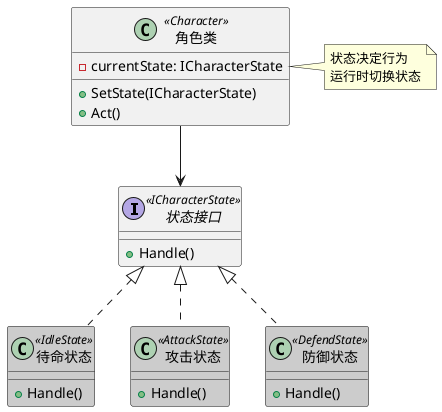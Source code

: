 @startuml
interface "状态接口" as ICharacterState <<ICharacterState>> {
  + Handle()
}

class "待命状态" as IdleState <<IdleState>> #cccccc {
  + Handle()
}

class "攻击状态" as AttackState <<AttackState>> #cccccc {
  + Handle()
}

class "防御状态" as DefendState <<DefendState>> #cccccc {
  + Handle()
}

class "角色类" as Character <<Character>> {
  - currentState: ICharacterState
  + SetState(ICharacterState)
  + Act()
}

ICharacterState <|.. IdleState
ICharacterState <|.. AttackState
ICharacterState <|.. DefendState
Character --> ICharacterState
note right of Character
  状态决定行为
  运行时切换状态
end note
@enduml
